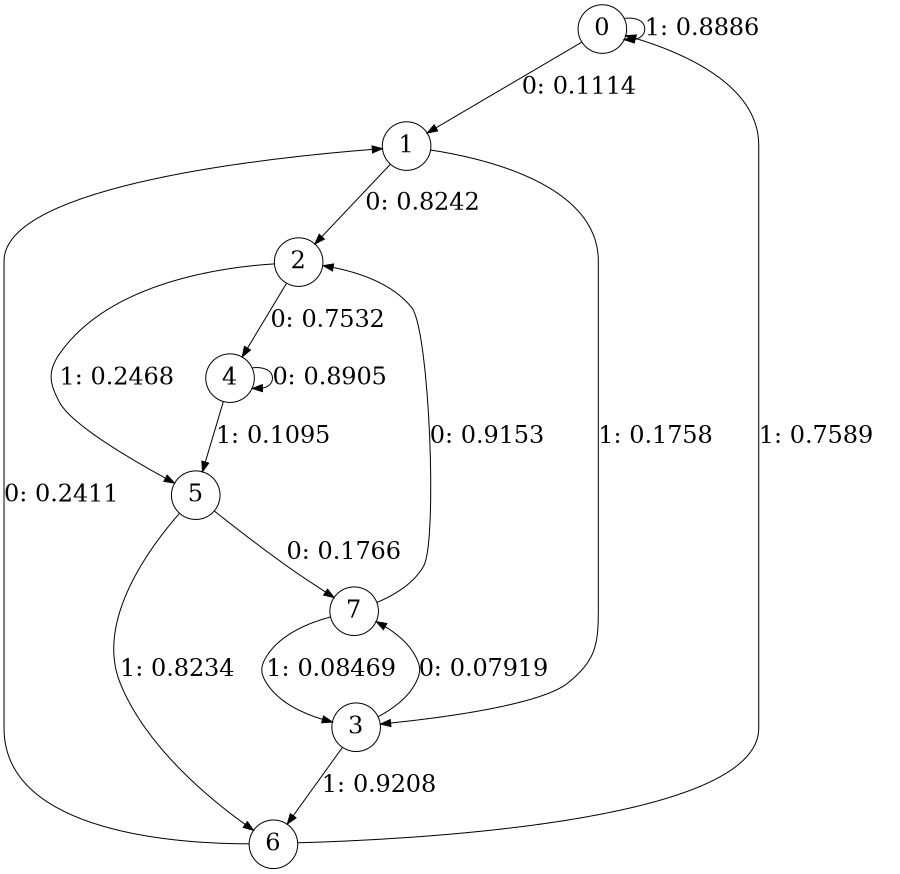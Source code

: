 digraph "phase1face.txt" {
size = "6,8.5";
ratio = "fill";
node [shape = circle];
node [fontsize = 24];
edge [fontsize = 24];
0 -> 1 [label = "0: 0.1114   "];
0 -> 0 [label = "1: 0.8886   "];
1 -> 2 [label = "0: 0.8242   "];
1 -> 3 [label = "1: 0.1758   "];
2 -> 4 [label = "0: 0.7532   "];
2 -> 5 [label = "1: 0.2468   "];
3 -> 7 [label = "0: 0.07919  "];
3 -> 6 [label = "1: 0.9208   "];
4 -> 4 [label = "0: 0.8905   "];
4 -> 5 [label = "1: 0.1095   "];
5 -> 7 [label = "0: 0.1766   "];
5 -> 6 [label = "1: 0.8234   "];
6 -> 1 [label = "0: 0.2411   "];
6 -> 0 [label = "1: 0.7589   "];
7 -> 2 [label = "0: 0.9153   "];
7 -> 3 [label = "1: 0.08469  "];
}